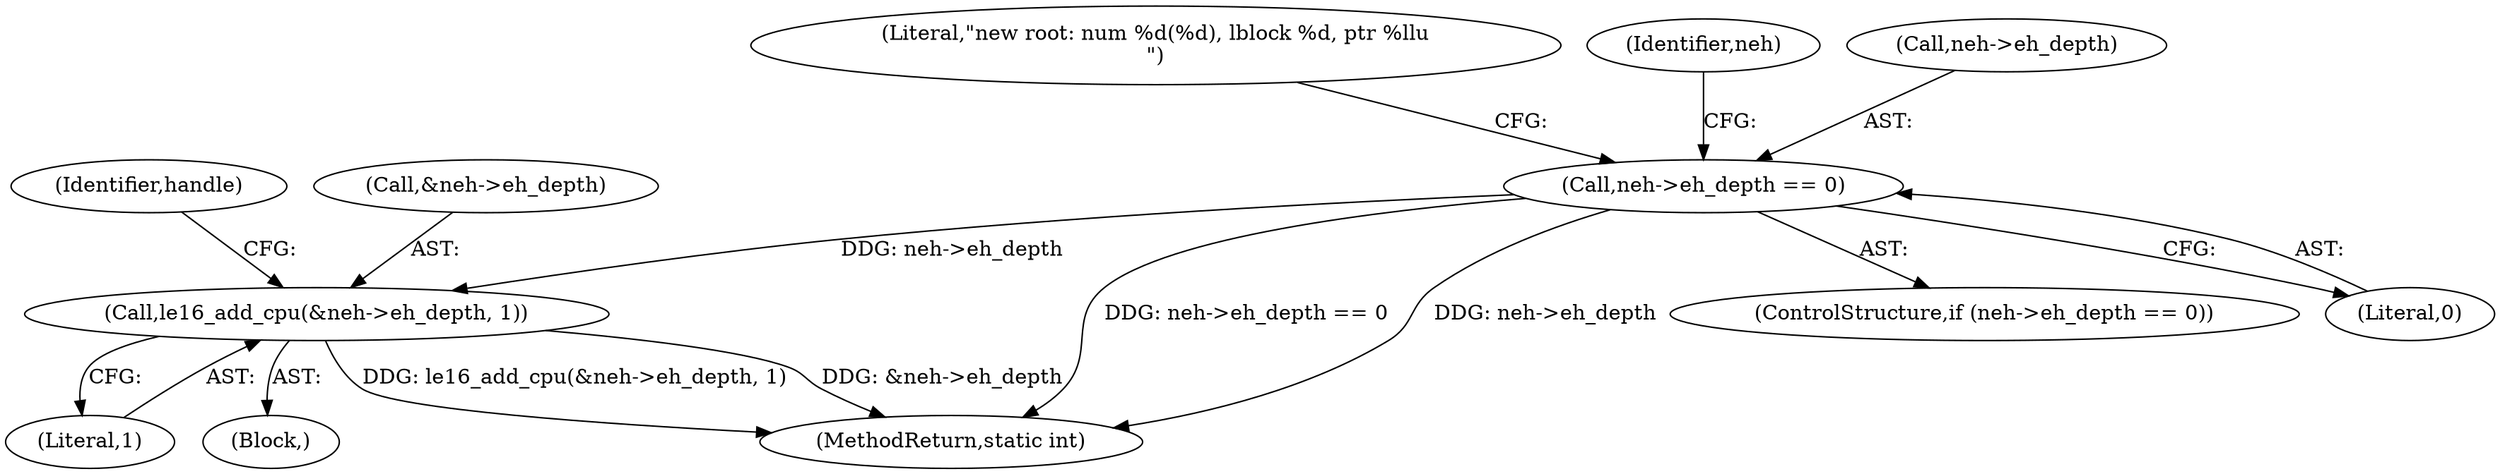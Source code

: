 digraph "0_linux_592acbf16821288ecdc4192c47e3774a4c48bb64@pointer" {
"1000340" [label="(Call,le16_add_cpu(&neh->eh_depth, 1))"];
"1000299" [label="(Call,neh->eh_depth == 0)"];
"1000345" [label="(Literal,1)"];
"1000347" [label="(Identifier,handle)"];
"1000111" [label="(Block,)"];
"1000323" [label="(Literal,\"new root: num %d(%d), lblock %d, ptr %llu\n\")"];
"1000341" [label="(Call,&neh->eh_depth)"];
"1000340" [label="(Call,le16_add_cpu(&neh->eh_depth, 1))"];
"1000299" [label="(Call,neh->eh_depth == 0)"];
"1000354" [label="(MethodReturn,static int)"];
"1000298" [label="(ControlStructure,if (neh->eh_depth == 0))"];
"1000307" [label="(Identifier,neh)"];
"1000300" [label="(Call,neh->eh_depth)"];
"1000303" [label="(Literal,0)"];
"1000340" -> "1000111"  [label="AST: "];
"1000340" -> "1000345"  [label="CFG: "];
"1000341" -> "1000340"  [label="AST: "];
"1000345" -> "1000340"  [label="AST: "];
"1000347" -> "1000340"  [label="CFG: "];
"1000340" -> "1000354"  [label="DDG: le16_add_cpu(&neh->eh_depth, 1)"];
"1000340" -> "1000354"  [label="DDG: &neh->eh_depth"];
"1000299" -> "1000340"  [label="DDG: neh->eh_depth"];
"1000299" -> "1000298"  [label="AST: "];
"1000299" -> "1000303"  [label="CFG: "];
"1000300" -> "1000299"  [label="AST: "];
"1000303" -> "1000299"  [label="AST: "];
"1000307" -> "1000299"  [label="CFG: "];
"1000323" -> "1000299"  [label="CFG: "];
"1000299" -> "1000354"  [label="DDG: neh->eh_depth == 0"];
"1000299" -> "1000354"  [label="DDG: neh->eh_depth"];
}

